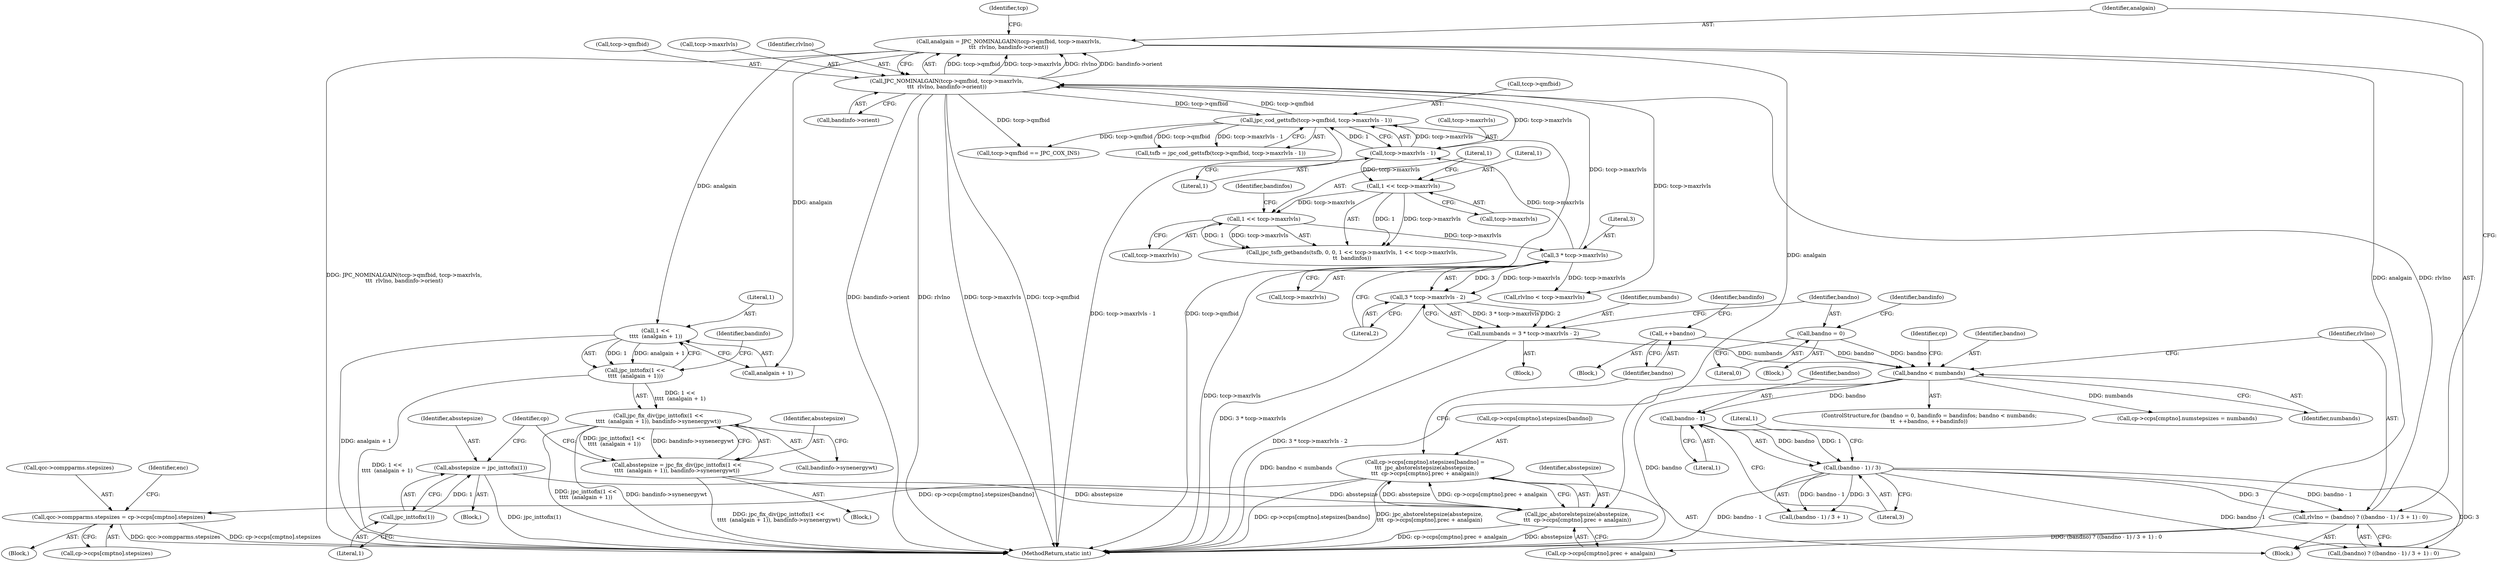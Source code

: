 digraph "0_jasper_d42b2388f7f8e0332c846675133acea151fc557a_38@array" {
"1001086" [label="(Call,qcc->compparms.stepsizes = cp->ccps[cmptno].stepsizes)"];
"1000641" [label="(Call,cp->ccps[cmptno].stepsizes[bandno] =\n\t\t\t  jpc_abstorelstepsize(absstepsize,\n\t\t\t  cp->ccps[cmptno].prec + analgain))"];
"1000651" [label="(Call,jpc_abstorelstepsize(absstepsize,\n\t\t\t  cp->ccps[cmptno].prec + analgain))"];
"1000637" [label="(Call,absstepsize = jpc_inttofix(1))"];
"1000639" [label="(Call,jpc_inttofix(1))"];
"1000623" [label="(Call,absstepsize = jpc_fix_div(jpc_inttofix(1 <<\n\t\t\t\t  (analgain + 1)), bandinfo->synenergywt))"];
"1000625" [label="(Call,jpc_fix_div(jpc_inttofix(1 <<\n\t\t\t\t  (analgain + 1)), bandinfo->synenergywt))"];
"1000626" [label="(Call,jpc_inttofix(1 <<\n\t\t\t\t  (analgain + 1)))"];
"1000627" [label="(Call,1 <<\n\t\t\t\t  (analgain + 1))"];
"1000604" [label="(Call,analgain = JPC_NOMINALGAIN(tccp->qmfbid, tccp->maxrlvls,\n\t\t\t  rlvlno, bandinfo->orient))"];
"1000606" [label="(Call,JPC_NOMINALGAIN(tccp->qmfbid, tccp->maxrlvls,\n\t\t\t  rlvlno, bandinfo->orient))"];
"1000533" [label="(Call,jpc_cod_gettsfb(tccp->qmfbid, tccp->maxrlvls - 1))"];
"1000537" [label="(Call,tccp->maxrlvls - 1)"];
"1000569" [label="(Call,3 * tccp->maxrlvls)"];
"1000551" [label="(Call,1 << tccp->maxrlvls)"];
"1000546" [label="(Call,1 << tccp->maxrlvls)"];
"1000592" [label="(Call,rlvlno = (bandno) ? ((bandno - 1) / 3 + 1) : 0)"];
"1000597" [label="(Call,(bandno - 1) / 3)"];
"1000598" [label="(Call,bandno - 1)"];
"1000583" [label="(Call,bandno < numbands)"];
"1000587" [label="(Call,++bandno)"];
"1000577" [label="(Call,bandno = 0)"];
"1000566" [label="(Call,numbands = 3 * tccp->maxrlvls - 2)"];
"1000568" [label="(Call,3 * tccp->maxrlvls - 2)"];
"1000597" [label="(Call,(bandno - 1) / 3)"];
"1000542" [label="(Call,jpc_tsfb_getbands(tsfb, 0, 0, 1 << tccp->maxrlvls, 1 << tccp->maxrlvls,\n\t\t  bandinfos))"];
"1000662" [label="(Call,cp->ccps[cmptno].numstepsizes = numbands)"];
"1000642" [label="(Call,cp->ccps[cmptno].stepsizes[bandno])"];
"1000591" [label="(Block,)"];
"1000581" [label="(Identifier,bandinfo)"];
"1000610" [label="(Call,tccp->maxrlvls)"];
"1000598" [label="(Call,bandno - 1)"];
"1000624" [label="(Identifier,absstepsize)"];
"1000531" [label="(Call,tsfb = jpc_cod_gettsfb(tccp->qmfbid, tccp->maxrlvls - 1))"];
"1001092" [label="(Call,cp->ccps[cmptno].stepsizes)"];
"1000835" [label="(Call,rlvlno < tccp->maxrlvls)"];
"1000585" [label="(Identifier,numbands)"];
"1000626" [label="(Call,jpc_inttofix(1 <<\n\t\t\t\t  (analgain + 1)))"];
"1000613" [label="(Identifier,rlvlno)"];
"1001087" [label="(Call,qcc->compparms.stepsizes)"];
"1000590" [label="(Identifier,bandinfo)"];
"1000594" [label="(Call,(bandno) ? ((bandno - 1) / 3 + 1) : 0)"];
"1000586" [label="(Block,)"];
"1000571" [label="(Call,tccp->maxrlvls)"];
"1000600" [label="(Literal,1)"];
"1000579" [label="(Literal,0)"];
"1000633" [label="(Identifier,bandinfo)"];
"1000614" [label="(Call,bandinfo->orient)"];
"1000632" [label="(Call,bandinfo->synenergywt)"];
"1000567" [label="(Identifier,numbands)"];
"1000637" [label="(Call,absstepsize = jpc_inttofix(1))"];
"1000638" [label="(Identifier,absstepsize)"];
"1000653" [label="(Call,cp->ccps[cmptno].prec + analgain)"];
"1000568" [label="(Call,3 * tccp->maxrlvls - 2)"];
"1000570" [label="(Literal,3)"];
"1000641" [label="(Call,cp->ccps[cmptno].stepsizes[bandno] =\n\t\t\t  jpc_abstorelstepsize(absstepsize,\n\t\t\t  cp->ccps[cmptno].prec + analgain))"];
"1000551" [label="(Call,1 << tccp->maxrlvls)"];
"1000538" [label="(Call,tccp->maxrlvls)"];
"1000530" [label="(Block,)"];
"1000592" [label="(Call,rlvlno = (bandno) ? ((bandno - 1) / 3 + 1) : 0)"];
"1000596" [label="(Call,(bandno - 1) / 3 + 1)"];
"1000666" [label="(Identifier,cp)"];
"1000587" [label="(Call,++bandno)"];
"1000623" [label="(Call,absstepsize = jpc_fix_div(jpc_inttofix(1 <<\n\t\t\t\t  (analgain + 1)), bandinfo->synenergywt))"];
"1001102" [label="(Identifier,enc)"];
"1000569" [label="(Call,3 * tccp->maxrlvls)"];
"1000566" [label="(Call,numbands = 3 * tccp->maxrlvls - 2)"];
"1000646" [label="(Identifier,cp)"];
"1000928" [label="(Call,tccp->qmfbid == JPC_COX_INS)"];
"1000583" [label="(Call,bandno < numbands)"];
"1000575" [label="(ControlStructure,for (bandno = 0, bandinfo = bandinfos; bandno < numbands;\n\t\t  ++bandno, ++bandinfo))"];
"1000552" [label="(Literal,1)"];
"1001020" [label="(Block,)"];
"1000622" [label="(Block,)"];
"1000533" [label="(Call,jpc_cod_gettsfb(tccp->qmfbid, tccp->maxrlvls - 1))"];
"1000604" [label="(Call,analgain = JPC_NOMINALGAIN(tccp->qmfbid, tccp->maxrlvls,\n\t\t\t  rlvlno, bandinfo->orient))"];
"1000599" [label="(Identifier,bandno)"];
"1000534" [label="(Call,tccp->qmfbid)"];
"1000625" [label="(Call,jpc_fix_div(jpc_inttofix(1 <<\n\t\t\t\t  (analgain + 1)), bandinfo->synenergywt))"];
"1000541" [label="(Literal,1)"];
"1000546" [label="(Call,1 << tccp->maxrlvls)"];
"1000548" [label="(Call,tccp->maxrlvls)"];
"1000537" [label="(Call,tccp->maxrlvls - 1)"];
"1000584" [label="(Identifier,bandno)"];
"1000578" [label="(Identifier,bandno)"];
"1000627" [label="(Call,1 <<\n\t\t\t\t  (analgain + 1))"];
"1000553" [label="(Call,tccp->maxrlvls)"];
"1000605" [label="(Identifier,analgain)"];
"1000602" [label="(Literal,1)"];
"1000620" [label="(Identifier,tcp)"];
"1000547" [label="(Literal,1)"];
"1000652" [label="(Identifier,absstepsize)"];
"1000588" [label="(Identifier,bandno)"];
"1000628" [label="(Literal,1)"];
"1000606" [label="(Call,JPC_NOMINALGAIN(tccp->qmfbid, tccp->maxrlvls,\n\t\t\t  rlvlno, bandinfo->orient))"];
"1000636" [label="(Block,)"];
"1000576" [label="(Block,)"];
"1001187" [label="(MethodReturn,static int)"];
"1000556" [label="(Identifier,bandinfos)"];
"1000607" [label="(Call,tccp->qmfbid)"];
"1000577" [label="(Call,bandno = 0)"];
"1000629" [label="(Call,analgain + 1)"];
"1000639" [label="(Call,jpc_inttofix(1))"];
"1001086" [label="(Call,qcc->compparms.stepsizes = cp->ccps[cmptno].stepsizes)"];
"1000574" [label="(Literal,2)"];
"1000593" [label="(Identifier,rlvlno)"];
"1000601" [label="(Literal,3)"];
"1000651" [label="(Call,jpc_abstorelstepsize(absstepsize,\n\t\t\t  cp->ccps[cmptno].prec + analgain))"];
"1000640" [label="(Literal,1)"];
"1001086" -> "1001020"  [label="AST: "];
"1001086" -> "1001092"  [label="CFG: "];
"1001087" -> "1001086"  [label="AST: "];
"1001092" -> "1001086"  [label="AST: "];
"1001102" -> "1001086"  [label="CFG: "];
"1001086" -> "1001187"  [label="DDG: qcc->compparms.stepsizes"];
"1001086" -> "1001187"  [label="DDG: cp->ccps[cmptno].stepsizes"];
"1000641" -> "1001086"  [label="DDG: cp->ccps[cmptno].stepsizes[bandno]"];
"1000641" -> "1000591"  [label="AST: "];
"1000641" -> "1000651"  [label="CFG: "];
"1000642" -> "1000641"  [label="AST: "];
"1000651" -> "1000641"  [label="AST: "];
"1000588" -> "1000641"  [label="CFG: "];
"1000641" -> "1001187"  [label="DDG: jpc_abstorelstepsize(absstepsize,\n\t\t\t  cp->ccps[cmptno].prec + analgain)"];
"1000641" -> "1001187"  [label="DDG: cp->ccps[cmptno].stepsizes[bandno]"];
"1000651" -> "1000641"  [label="DDG: absstepsize"];
"1000651" -> "1000641"  [label="DDG: cp->ccps[cmptno].prec + analgain"];
"1000651" -> "1000653"  [label="CFG: "];
"1000652" -> "1000651"  [label="AST: "];
"1000653" -> "1000651"  [label="AST: "];
"1000651" -> "1001187"  [label="DDG: absstepsize"];
"1000651" -> "1001187"  [label="DDG: cp->ccps[cmptno].prec + analgain"];
"1000637" -> "1000651"  [label="DDG: absstepsize"];
"1000623" -> "1000651"  [label="DDG: absstepsize"];
"1000604" -> "1000651"  [label="DDG: analgain"];
"1000637" -> "1000636"  [label="AST: "];
"1000637" -> "1000639"  [label="CFG: "];
"1000638" -> "1000637"  [label="AST: "];
"1000639" -> "1000637"  [label="AST: "];
"1000646" -> "1000637"  [label="CFG: "];
"1000637" -> "1001187"  [label="DDG: jpc_inttofix(1)"];
"1000639" -> "1000637"  [label="DDG: 1"];
"1000639" -> "1000640"  [label="CFG: "];
"1000640" -> "1000639"  [label="AST: "];
"1000623" -> "1000622"  [label="AST: "];
"1000623" -> "1000625"  [label="CFG: "];
"1000624" -> "1000623"  [label="AST: "];
"1000625" -> "1000623"  [label="AST: "];
"1000646" -> "1000623"  [label="CFG: "];
"1000623" -> "1001187"  [label="DDG: jpc_fix_div(jpc_inttofix(1 <<\n\t\t\t\t  (analgain + 1)), bandinfo->synenergywt)"];
"1000625" -> "1000623"  [label="DDG: jpc_inttofix(1 <<\n\t\t\t\t  (analgain + 1))"];
"1000625" -> "1000623"  [label="DDG: bandinfo->synenergywt"];
"1000625" -> "1000632"  [label="CFG: "];
"1000626" -> "1000625"  [label="AST: "];
"1000632" -> "1000625"  [label="AST: "];
"1000625" -> "1001187"  [label="DDG: bandinfo->synenergywt"];
"1000625" -> "1001187"  [label="DDG: jpc_inttofix(1 <<\n\t\t\t\t  (analgain + 1))"];
"1000626" -> "1000625"  [label="DDG: 1 <<\n\t\t\t\t  (analgain + 1)"];
"1000626" -> "1000627"  [label="CFG: "];
"1000627" -> "1000626"  [label="AST: "];
"1000633" -> "1000626"  [label="CFG: "];
"1000626" -> "1001187"  [label="DDG: 1 <<\n\t\t\t\t  (analgain + 1)"];
"1000627" -> "1000626"  [label="DDG: 1"];
"1000627" -> "1000626"  [label="DDG: analgain + 1"];
"1000627" -> "1000629"  [label="CFG: "];
"1000628" -> "1000627"  [label="AST: "];
"1000629" -> "1000627"  [label="AST: "];
"1000627" -> "1001187"  [label="DDG: analgain + 1"];
"1000604" -> "1000627"  [label="DDG: analgain"];
"1000604" -> "1000591"  [label="AST: "];
"1000604" -> "1000606"  [label="CFG: "];
"1000605" -> "1000604"  [label="AST: "];
"1000606" -> "1000604"  [label="AST: "];
"1000620" -> "1000604"  [label="CFG: "];
"1000604" -> "1001187"  [label="DDG: JPC_NOMINALGAIN(tccp->qmfbid, tccp->maxrlvls,\n\t\t\t  rlvlno, bandinfo->orient)"];
"1000606" -> "1000604"  [label="DDG: tccp->qmfbid"];
"1000606" -> "1000604"  [label="DDG: tccp->maxrlvls"];
"1000606" -> "1000604"  [label="DDG: rlvlno"];
"1000606" -> "1000604"  [label="DDG: bandinfo->orient"];
"1000604" -> "1000629"  [label="DDG: analgain"];
"1000604" -> "1000653"  [label="DDG: analgain"];
"1000606" -> "1000614"  [label="CFG: "];
"1000607" -> "1000606"  [label="AST: "];
"1000610" -> "1000606"  [label="AST: "];
"1000613" -> "1000606"  [label="AST: "];
"1000614" -> "1000606"  [label="AST: "];
"1000606" -> "1001187"  [label="DDG: bandinfo->orient"];
"1000606" -> "1001187"  [label="DDG: tccp->qmfbid"];
"1000606" -> "1001187"  [label="DDG: rlvlno"];
"1000606" -> "1001187"  [label="DDG: tccp->maxrlvls"];
"1000606" -> "1000533"  [label="DDG: tccp->qmfbid"];
"1000606" -> "1000537"  [label="DDG: tccp->maxrlvls"];
"1000533" -> "1000606"  [label="DDG: tccp->qmfbid"];
"1000569" -> "1000606"  [label="DDG: tccp->maxrlvls"];
"1000592" -> "1000606"  [label="DDG: rlvlno"];
"1000606" -> "1000835"  [label="DDG: tccp->maxrlvls"];
"1000606" -> "1000928"  [label="DDG: tccp->qmfbid"];
"1000533" -> "1000531"  [label="AST: "];
"1000533" -> "1000537"  [label="CFG: "];
"1000534" -> "1000533"  [label="AST: "];
"1000537" -> "1000533"  [label="AST: "];
"1000531" -> "1000533"  [label="CFG: "];
"1000533" -> "1001187"  [label="DDG: tccp->qmfbid"];
"1000533" -> "1001187"  [label="DDG: tccp->maxrlvls - 1"];
"1000533" -> "1000531"  [label="DDG: tccp->qmfbid"];
"1000533" -> "1000531"  [label="DDG: tccp->maxrlvls - 1"];
"1000537" -> "1000533"  [label="DDG: tccp->maxrlvls"];
"1000537" -> "1000533"  [label="DDG: 1"];
"1000533" -> "1000928"  [label="DDG: tccp->qmfbid"];
"1000537" -> "1000541"  [label="CFG: "];
"1000538" -> "1000537"  [label="AST: "];
"1000541" -> "1000537"  [label="AST: "];
"1000569" -> "1000537"  [label="DDG: tccp->maxrlvls"];
"1000537" -> "1000546"  [label="DDG: tccp->maxrlvls"];
"1000569" -> "1000568"  [label="AST: "];
"1000569" -> "1000571"  [label="CFG: "];
"1000570" -> "1000569"  [label="AST: "];
"1000571" -> "1000569"  [label="AST: "];
"1000574" -> "1000569"  [label="CFG: "];
"1000569" -> "1001187"  [label="DDG: tccp->maxrlvls"];
"1000569" -> "1000568"  [label="DDG: 3"];
"1000569" -> "1000568"  [label="DDG: tccp->maxrlvls"];
"1000551" -> "1000569"  [label="DDG: tccp->maxrlvls"];
"1000569" -> "1000835"  [label="DDG: tccp->maxrlvls"];
"1000551" -> "1000542"  [label="AST: "];
"1000551" -> "1000553"  [label="CFG: "];
"1000552" -> "1000551"  [label="AST: "];
"1000553" -> "1000551"  [label="AST: "];
"1000556" -> "1000551"  [label="CFG: "];
"1000551" -> "1000542"  [label="DDG: 1"];
"1000551" -> "1000542"  [label="DDG: tccp->maxrlvls"];
"1000546" -> "1000551"  [label="DDG: tccp->maxrlvls"];
"1000546" -> "1000542"  [label="AST: "];
"1000546" -> "1000548"  [label="CFG: "];
"1000547" -> "1000546"  [label="AST: "];
"1000548" -> "1000546"  [label="AST: "];
"1000552" -> "1000546"  [label="CFG: "];
"1000546" -> "1000542"  [label="DDG: 1"];
"1000546" -> "1000542"  [label="DDG: tccp->maxrlvls"];
"1000592" -> "1000591"  [label="AST: "];
"1000592" -> "1000594"  [label="CFG: "];
"1000593" -> "1000592"  [label="AST: "];
"1000594" -> "1000592"  [label="AST: "];
"1000605" -> "1000592"  [label="CFG: "];
"1000592" -> "1001187"  [label="DDG: (bandno) ? ((bandno - 1) / 3 + 1) : 0"];
"1000597" -> "1000592"  [label="DDG: bandno - 1"];
"1000597" -> "1000592"  [label="DDG: 3"];
"1000597" -> "1000596"  [label="AST: "];
"1000597" -> "1000601"  [label="CFG: "];
"1000598" -> "1000597"  [label="AST: "];
"1000601" -> "1000597"  [label="AST: "];
"1000602" -> "1000597"  [label="CFG: "];
"1000597" -> "1001187"  [label="DDG: bandno - 1"];
"1000597" -> "1000594"  [label="DDG: bandno - 1"];
"1000597" -> "1000594"  [label="DDG: 3"];
"1000597" -> "1000596"  [label="DDG: bandno - 1"];
"1000597" -> "1000596"  [label="DDG: 3"];
"1000598" -> "1000597"  [label="DDG: bandno"];
"1000598" -> "1000597"  [label="DDG: 1"];
"1000598" -> "1000600"  [label="CFG: "];
"1000599" -> "1000598"  [label="AST: "];
"1000600" -> "1000598"  [label="AST: "];
"1000601" -> "1000598"  [label="CFG: "];
"1000583" -> "1000598"  [label="DDG: bandno"];
"1000583" -> "1000575"  [label="AST: "];
"1000583" -> "1000585"  [label="CFG: "];
"1000584" -> "1000583"  [label="AST: "];
"1000585" -> "1000583"  [label="AST: "];
"1000593" -> "1000583"  [label="CFG: "];
"1000666" -> "1000583"  [label="CFG: "];
"1000583" -> "1001187"  [label="DDG: bandno < numbands"];
"1000583" -> "1001187"  [label="DDG: bandno"];
"1000587" -> "1000583"  [label="DDG: bandno"];
"1000577" -> "1000583"  [label="DDG: bandno"];
"1000566" -> "1000583"  [label="DDG: numbands"];
"1000583" -> "1000662"  [label="DDG: numbands"];
"1000587" -> "1000586"  [label="AST: "];
"1000587" -> "1000588"  [label="CFG: "];
"1000588" -> "1000587"  [label="AST: "];
"1000590" -> "1000587"  [label="CFG: "];
"1000577" -> "1000576"  [label="AST: "];
"1000577" -> "1000579"  [label="CFG: "];
"1000578" -> "1000577"  [label="AST: "];
"1000579" -> "1000577"  [label="AST: "];
"1000581" -> "1000577"  [label="CFG: "];
"1000566" -> "1000530"  [label="AST: "];
"1000566" -> "1000568"  [label="CFG: "];
"1000567" -> "1000566"  [label="AST: "];
"1000568" -> "1000566"  [label="AST: "];
"1000578" -> "1000566"  [label="CFG: "];
"1000566" -> "1001187"  [label="DDG: 3 * tccp->maxrlvls - 2"];
"1000568" -> "1000566"  [label="DDG: 3 * tccp->maxrlvls"];
"1000568" -> "1000566"  [label="DDG: 2"];
"1000568" -> "1000574"  [label="CFG: "];
"1000574" -> "1000568"  [label="AST: "];
"1000568" -> "1001187"  [label="DDG: 3 * tccp->maxrlvls"];
}

